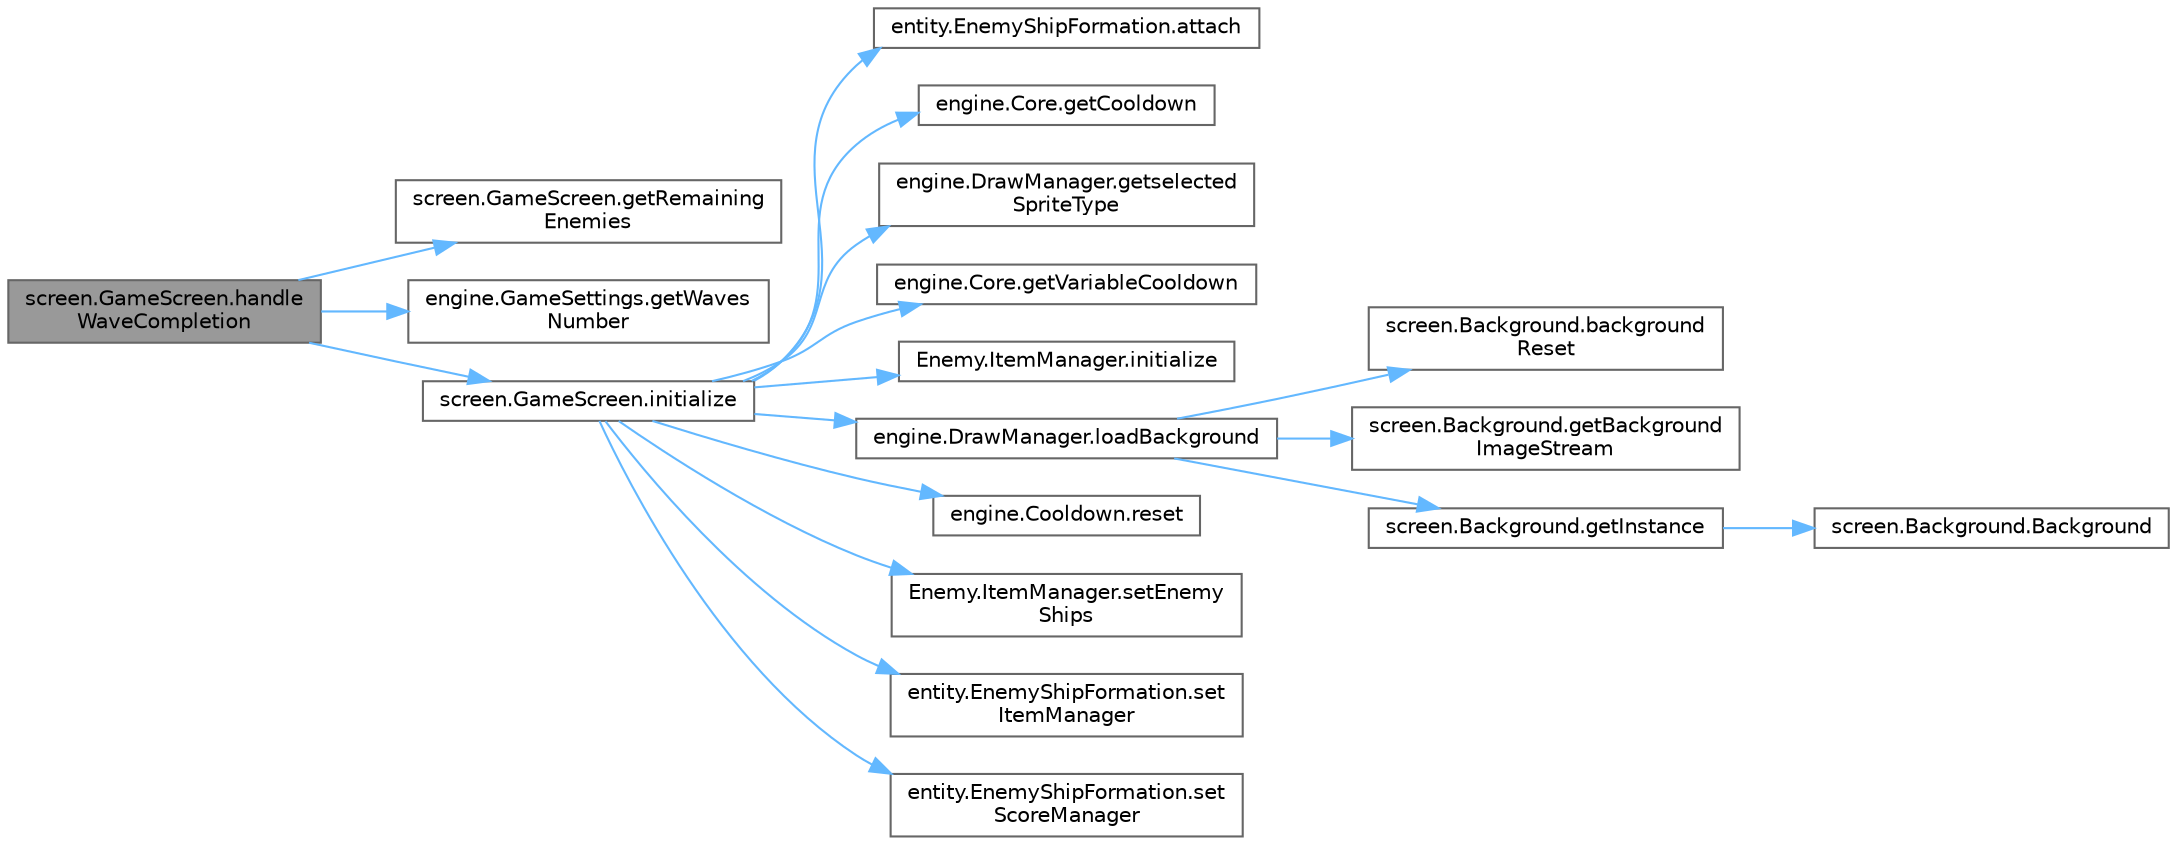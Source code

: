 digraph "screen.GameScreen.handleWaveCompletion"
{
 // LATEX_PDF_SIZE
  bgcolor="transparent";
  edge [fontname=Helvetica,fontsize=10,labelfontname=Helvetica,labelfontsize=10];
  node [fontname=Helvetica,fontsize=10,shape=box,height=0.2,width=0.4];
  rankdir="LR";
  Node1 [id="Node000001",label="screen.GameScreen.handle\lWaveCompletion",height=0.2,width=0.4,color="gray40", fillcolor="grey60", style="filled", fontcolor="black",tooltip=" "];
  Node1 -> Node2 [id="edge1_Node000001_Node000002",color="steelblue1",style="solid",tooltip=" "];
  Node2 [id="Node000002",label="screen.GameScreen.getRemaining\lEnemies",height=0.2,width=0.4,color="grey40", fillcolor="white", style="filled",URL="$classscreen_1_1_game_screen.html#af0fbd31299bcfb4e29e4474bb25ad73a",tooltip="Check remaining enemies."];
  Node1 -> Node3 [id="edge2_Node000001_Node000003",color="steelblue1",style="solid",tooltip=" "];
  Node3 [id="Node000003",label="engine.GameSettings.getWaves\lNumber",height=0.2,width=0.4,color="grey40", fillcolor="white", style="filled",URL="$classengine_1_1_game_settings.html#a656c5341d7e07c5a461f71c7033ce968",tooltip="Added by the Level Design team."];
  Node1 -> Node4 [id="edge3_Node000001_Node000004",color="steelblue1",style="solid",tooltip=" "];
  Node4 [id="Node000004",label="screen.GameScreen.initialize",height=0.2,width=0.4,color="grey40", fillcolor="white", style="filled",URL="$classscreen_1_1_game_screen.html#aef90152dffd0a774ee312828da3ed861",tooltip="Initializes basic screen properties, and adds necessary elements."];
  Node4 -> Node5 [id="edge4_Node000004_Node000005",color="steelblue1",style="solid",tooltip=" "];
  Node5 [id="Node000005",label="entity.EnemyShipFormation.attach",height=0.2,width=0.4,color="grey40", fillcolor="white", style="filled",URL="$classentity_1_1_enemy_ship_formation.html#a08394a376bb5abc1fa88e4e61fa887ed",tooltip="Associates the formation to a given screen."];
  Node4 -> Node6 [id="edge5_Node000004_Node000006",color="steelblue1",style="solid",tooltip=" "];
  Node6 [id="Node000006",label="engine.Core.getCooldown",height=0.2,width=0.4,color="grey40", fillcolor="white", style="filled",URL="$classengine_1_1_core.html#a657de8cca4ce42bdd0aab9df62824328",tooltip="Controls creation of new cooldowns."];
  Node4 -> Node7 [id="edge6_Node000004_Node000007",color="steelblue1",style="solid",tooltip=" "];
  Node7 [id="Node000007",label="engine.DrawManager.getselected\lSpriteType",height=0.2,width=0.4,color="grey40", fillcolor="white", style="filled",URL="$classengine_1_1_draw_manager.html#a16019fb34636287f1d5b5e84e900c9c0",tooltip=" "];
  Node4 -> Node8 [id="edge7_Node000004_Node000008",color="steelblue1",style="solid",tooltip=" "];
  Node8 [id="Node000008",label="engine.Core.getVariableCooldown",height=0.2,width=0.4,color="grey40", fillcolor="white", style="filled",URL="$classengine_1_1_core.html#ae539492aa31eceb67b3685cf07086c6d",tooltip="Controls creation of new cooldowns with variance."];
  Node4 -> Node9 [id="edge8_Node000004_Node000009",color="steelblue1",style="solid",tooltip=" "];
  Node9 [id="Node000009",label="Enemy.ItemManager.initialize",height=0.2,width=0.4,color="grey40", fillcolor="white", style="filled",URL="$class_enemy_1_1_item_manager.html#a422d5ec9f9d82e31e51d1cb4cf936931",tooltip=" "];
  Node4 -> Node10 [id="edge9_Node000004_Node000010",color="steelblue1",style="solid",tooltip=" "];
  Node10 [id="Node000010",label="engine.DrawManager.loadBackground",height=0.2,width=0.4,color="grey40", fillcolor="white", style="filled",URL="$classengine_1_1_draw_manager.html#a9caaddc2321a2cd99db9a1cfe40b13da",tooltip=" "];
  Node10 -> Node11 [id="edge10_Node000010_Node000011",color="steelblue1",style="solid",tooltip=" "];
  Node11 [id="Node000011",label="screen.Background.background\lReset",height=0.2,width=0.4,color="grey40", fillcolor="white", style="filled",URL="$classscreen_1_1_background.html#a96eb921b9b6104f1e940b9954c61edf2",tooltip=" "];
  Node10 -> Node12 [id="edge11_Node000010_Node000012",color="steelblue1",style="solid",tooltip=" "];
  Node12 [id="Node000012",label="screen.Background.getBackground\lImageStream",height=0.2,width=0.4,color="grey40", fillcolor="white", style="filled",URL="$classscreen_1_1_background.html#a56098d0da3860282885e3a05acb9de21",tooltip=" "];
  Node10 -> Node13 [id="edge12_Node000010_Node000013",color="steelblue1",style="solid",tooltip=" "];
  Node13 [id="Node000013",label="screen.Background.getInstance",height=0.2,width=0.4,color="grey40", fillcolor="white", style="filled",URL="$classscreen_1_1_background.html#a2c76faa8fa5e6bf6318dcdac9a1912cc",tooltip=" "];
  Node13 -> Node14 [id="edge13_Node000013_Node000014",color="steelblue1",style="solid",tooltip=" "];
  Node14 [id="Node000014",label="screen.Background.Background",height=0.2,width=0.4,color="grey40", fillcolor="white", style="filled",URL="$classscreen_1_1_background.html#a500cc4fb2f76cc20a16a284215975448",tooltip=" "];
  Node4 -> Node15 [id="edge14_Node000004_Node000015",color="steelblue1",style="solid",tooltip=" "];
  Node15 [id="Node000015",label="engine.Cooldown.reset",height=0.2,width=0.4,color="grey40", fillcolor="white", style="filled",URL="$classengine_1_1_cooldown.html#abcb3cea769834552c6a81075f5d17dc7",tooltip="Restarts the cooldown."];
  Node4 -> Node16 [id="edge15_Node000004_Node000016",color="steelblue1",style="solid",tooltip=" "];
  Node16 [id="Node000016",label="Enemy.ItemManager.setEnemy\lShips",height=0.2,width=0.4,color="grey40", fillcolor="white", style="filled",URL="$class_enemy_1_1_item_manager.html#a8137ac4d252cd6e10e7e08e7d1ee734d",tooltip=" "];
  Node4 -> Node17 [id="edge16_Node000004_Node000017",color="steelblue1",style="solid",tooltip=" "];
  Node17 [id="Node000017",label="entity.EnemyShipFormation.set\lItemManager",height=0.2,width=0.4,color="grey40", fillcolor="white", style="filled",URL="$classentity_1_1_enemy_ship_formation.html#a0553b1a476141a8e05afe111147e03d6",tooltip=" "];
  Node4 -> Node18 [id="edge17_Node000004_Node000018",color="steelblue1",style="solid",tooltip=" "];
  Node18 [id="Node000018",label="entity.EnemyShipFormation.set\lScoreManager",height=0.2,width=0.4,color="grey40", fillcolor="white", style="filled",URL="$classentity_1_1_enemy_ship_formation.html#a4d40f7eed9cc5ec52e977924cf734dc2",tooltip=" "];
}
